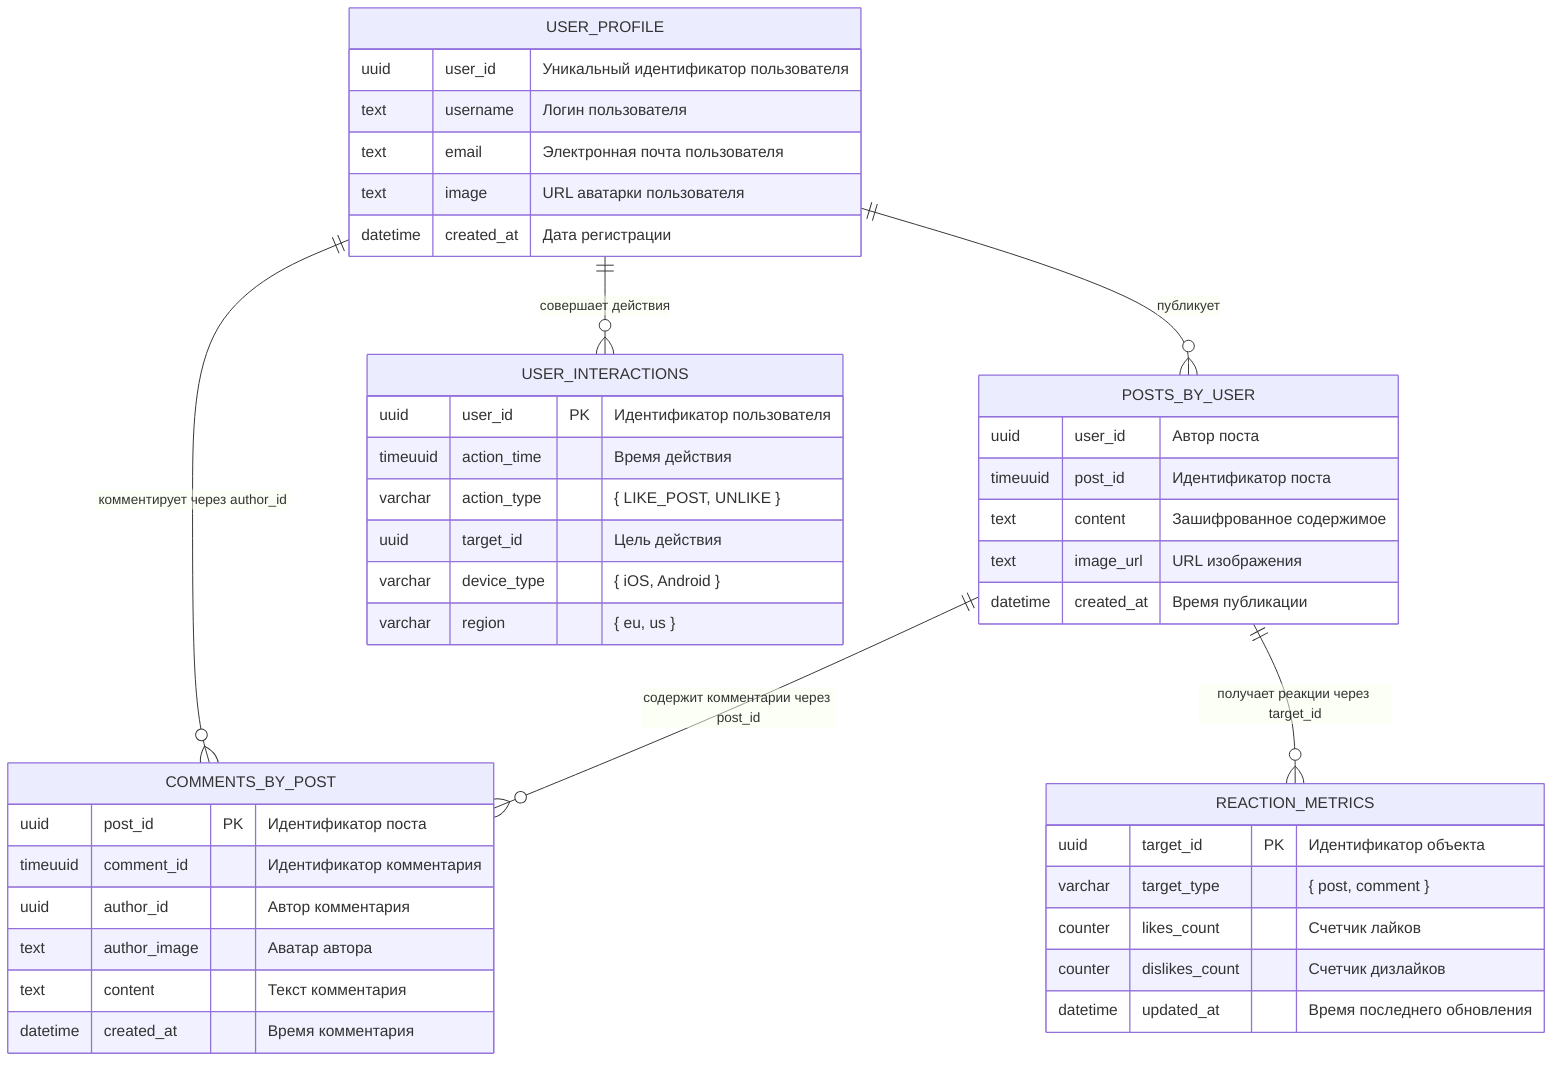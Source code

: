 erDiagram
    USER_PROFILE {
        uuid user_id "Уникальный идентификатор пользователя"
        text username "Логин пользователя"
        text email "Электронная почта пользователя"
        text image "URL аватарки пользователя"
        datetime created_at "Дата регистрации"
    }

    POSTS_BY_USER {
        uuid user_id "Автор поста"
        timeuuid post_id "Идентификатор поста"
        text content "Зашифрованное содержимое"
        text image_url "URL изображения"
        datetime created_at "Время публикации"
    }

    COMMENTS_BY_POST {
        uuid post_id PK "Идентификатор поста"
        timeuuid comment_id "Идентификатор комментария"
        uuid author_id "Автор комментария"
        text author_image "Аватар автора"
        text content "Текст комментария"
        datetime created_at "Время комментария"
    }

    USER_INTERACTIONS {
        uuid user_id PK "Идентификатор пользователя"
        timeuuid action_time "Время действия"
        varchar action_type "{ LIKE_POST, UNLIKE }"
        uuid target_id "Цель действия"
        varchar device_type "{ iOS, Android }"
        varchar region "{ eu, us }"
    }

    REACTION_METRICS {
        uuid target_id PK "Идентификатор объекта"
        varchar target_type "{ post, comment }"
        counter likes_count "Счетчик лайков"
        counter dislikes_count "Счетчик дизлайков"
        datetime updated_at "Время последнего обновления"
    }

    USER_PROFILE ||--o{ POSTS_BY_USER : "публикует"
    USER_PROFILE ||--o{ COMMENTS_BY_POST : "комментирует через author_id"
    USER_PROFILE ||--o{ USER_INTERACTIONS : "совершает действия"
    POSTS_BY_USER ||--o{ COMMENTS_BY_POST : "содержит комментарии через post_id"
    POSTS_BY_USER ||--o{ REACTION_METRICS : "получает реакции через target_id"